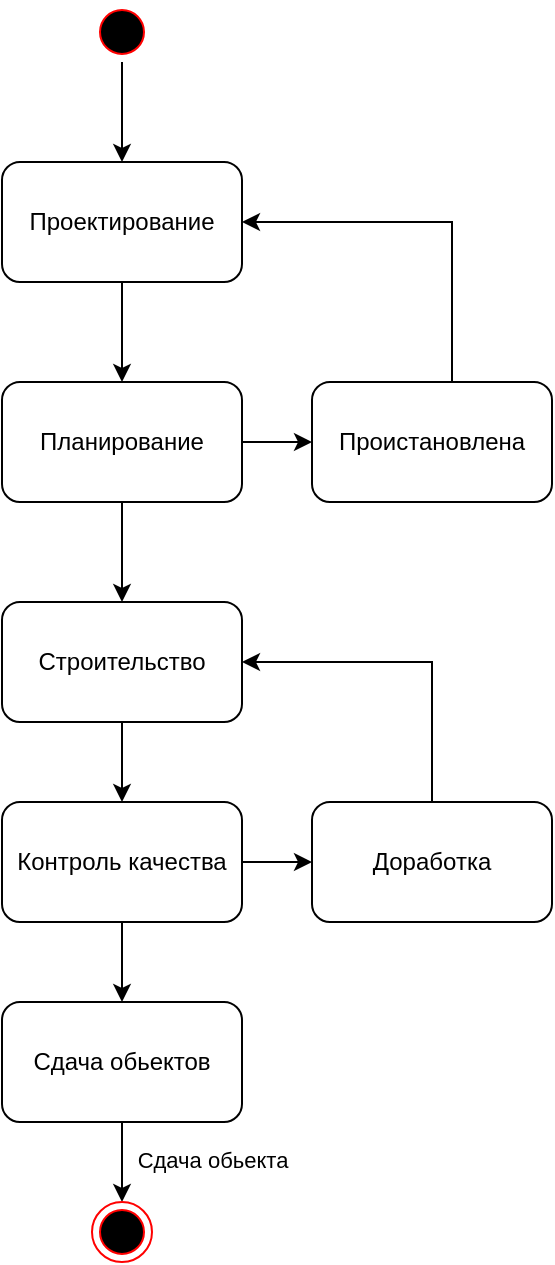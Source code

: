 <mxfile version="26.2.14">
  <diagram name="Страница — 1" id="4R6z745rkO0ihsjHNEN-">
    <mxGraphModel dx="618" dy="962" grid="1" gridSize="10" guides="1" tooltips="1" connect="1" arrows="1" fold="1" page="1" pageScale="1" pageWidth="827" pageHeight="1169" math="0" shadow="0">
      <root>
        <mxCell id="0" />
        <mxCell id="1" parent="0" />
        <mxCell id="K49-O-8aMLTQly8U9h3_-4" style="edgeStyle=orthogonalEdgeStyle;rounded=0;orthogonalLoop=1;jettySize=auto;html=1;entryX=0.5;entryY=0;entryDx=0;entryDy=0;" edge="1" parent="1" source="K49-O-8aMLTQly8U9h3_-1" target="K49-O-8aMLTQly8U9h3_-3">
          <mxGeometry relative="1" as="geometry" />
        </mxCell>
        <mxCell id="K49-O-8aMLTQly8U9h3_-1" value="" style="ellipse;html=1;shape=startState;fillColor=#000000;strokeColor=#ff0000;" vertex="1" parent="1">
          <mxGeometry x="260" y="330" width="30" height="30" as="geometry" />
        </mxCell>
        <mxCell id="K49-O-8aMLTQly8U9h3_-6" style="edgeStyle=orthogonalEdgeStyle;rounded=0;orthogonalLoop=1;jettySize=auto;html=1;entryX=0.5;entryY=0;entryDx=0;entryDy=0;" edge="1" parent="1" source="K49-O-8aMLTQly8U9h3_-3" target="K49-O-8aMLTQly8U9h3_-5">
          <mxGeometry relative="1" as="geometry" />
        </mxCell>
        <mxCell id="K49-O-8aMLTQly8U9h3_-3" value="Проектирование" style="rounded=1;whiteSpace=wrap;html=1;" vertex="1" parent="1">
          <mxGeometry x="215" y="410" width="120" height="60" as="geometry" />
        </mxCell>
        <mxCell id="K49-O-8aMLTQly8U9h3_-8" style="edgeStyle=orthogonalEdgeStyle;rounded=0;orthogonalLoop=1;jettySize=auto;html=1;entryX=0;entryY=0.5;entryDx=0;entryDy=0;" edge="1" parent="1" source="K49-O-8aMLTQly8U9h3_-5" target="K49-O-8aMLTQly8U9h3_-7">
          <mxGeometry relative="1" as="geometry" />
        </mxCell>
        <mxCell id="K49-O-8aMLTQly8U9h3_-11" style="edgeStyle=orthogonalEdgeStyle;rounded=0;orthogonalLoop=1;jettySize=auto;html=1;entryX=0.5;entryY=0;entryDx=0;entryDy=0;" edge="1" parent="1" source="K49-O-8aMLTQly8U9h3_-5" target="K49-O-8aMLTQly8U9h3_-10">
          <mxGeometry relative="1" as="geometry" />
        </mxCell>
        <mxCell id="K49-O-8aMLTQly8U9h3_-5" value="Планирование" style="rounded=1;whiteSpace=wrap;html=1;" vertex="1" parent="1">
          <mxGeometry x="215" y="520" width="120" height="60" as="geometry" />
        </mxCell>
        <mxCell id="K49-O-8aMLTQly8U9h3_-9" style="edgeStyle=orthogonalEdgeStyle;rounded=0;orthogonalLoop=1;jettySize=auto;html=1;entryX=1;entryY=0.5;entryDx=0;entryDy=0;" edge="1" parent="1" source="K49-O-8aMLTQly8U9h3_-7" target="K49-O-8aMLTQly8U9h3_-3">
          <mxGeometry relative="1" as="geometry">
            <Array as="points">
              <mxPoint x="440" y="440" />
            </Array>
          </mxGeometry>
        </mxCell>
        <mxCell id="K49-O-8aMLTQly8U9h3_-7" value="Проистановлена" style="rounded=1;whiteSpace=wrap;html=1;" vertex="1" parent="1">
          <mxGeometry x="370" y="520" width="120" height="60" as="geometry" />
        </mxCell>
        <mxCell id="K49-O-8aMLTQly8U9h3_-13" style="edgeStyle=orthogonalEdgeStyle;rounded=0;orthogonalLoop=1;jettySize=auto;html=1;entryX=0.5;entryY=0;entryDx=0;entryDy=0;" edge="1" parent="1" source="K49-O-8aMLTQly8U9h3_-10" target="K49-O-8aMLTQly8U9h3_-12">
          <mxGeometry relative="1" as="geometry" />
        </mxCell>
        <mxCell id="K49-O-8aMLTQly8U9h3_-10" value="Строительство" style="rounded=1;whiteSpace=wrap;html=1;" vertex="1" parent="1">
          <mxGeometry x="215" y="630" width="120" height="60" as="geometry" />
        </mxCell>
        <mxCell id="K49-O-8aMLTQly8U9h3_-15" style="edgeStyle=orthogonalEdgeStyle;rounded=0;orthogonalLoop=1;jettySize=auto;html=1;entryX=0;entryY=0.5;entryDx=0;entryDy=0;" edge="1" parent="1" source="K49-O-8aMLTQly8U9h3_-12" target="K49-O-8aMLTQly8U9h3_-14">
          <mxGeometry relative="1" as="geometry" />
        </mxCell>
        <mxCell id="K49-O-8aMLTQly8U9h3_-18" style="edgeStyle=orthogonalEdgeStyle;rounded=0;orthogonalLoop=1;jettySize=auto;html=1;entryX=0.5;entryY=0;entryDx=0;entryDy=0;" edge="1" parent="1" source="K49-O-8aMLTQly8U9h3_-12" target="K49-O-8aMLTQly8U9h3_-17">
          <mxGeometry relative="1" as="geometry" />
        </mxCell>
        <mxCell id="K49-O-8aMLTQly8U9h3_-12" value="Контроль качества" style="rounded=1;whiteSpace=wrap;html=1;" vertex="1" parent="1">
          <mxGeometry x="215" y="730" width="120" height="60" as="geometry" />
        </mxCell>
        <mxCell id="K49-O-8aMLTQly8U9h3_-16" style="edgeStyle=orthogonalEdgeStyle;rounded=0;orthogonalLoop=1;jettySize=auto;html=1;entryX=1;entryY=0.5;entryDx=0;entryDy=0;" edge="1" parent="1" source="K49-O-8aMLTQly8U9h3_-14" target="K49-O-8aMLTQly8U9h3_-10">
          <mxGeometry relative="1" as="geometry">
            <Array as="points">
              <mxPoint x="430" y="660" />
            </Array>
          </mxGeometry>
        </mxCell>
        <mxCell id="K49-O-8aMLTQly8U9h3_-14" value="Доработка" style="rounded=1;whiteSpace=wrap;html=1;" vertex="1" parent="1">
          <mxGeometry x="370" y="730" width="120" height="60" as="geometry" />
        </mxCell>
        <mxCell id="K49-O-8aMLTQly8U9h3_-20" style="edgeStyle=orthogonalEdgeStyle;rounded=0;orthogonalLoop=1;jettySize=auto;html=1;entryX=0.5;entryY=0;entryDx=0;entryDy=0;" edge="1" parent="1" source="K49-O-8aMLTQly8U9h3_-17">
          <mxGeometry relative="1" as="geometry">
            <mxPoint x="275" y="930" as="targetPoint" />
          </mxGeometry>
        </mxCell>
        <mxCell id="K49-O-8aMLTQly8U9h3_-22" value="Сдача обьекта" style="edgeLabel;html=1;align=center;verticalAlign=middle;resizable=0;points=[];" vertex="1" connectable="0" parent="K49-O-8aMLTQly8U9h3_-20">
          <mxGeometry x="-0.061" relative="1" as="geometry">
            <mxPoint x="45" as="offset" />
          </mxGeometry>
        </mxCell>
        <mxCell id="K49-O-8aMLTQly8U9h3_-17" value="Сдача обьектов" style="rounded=1;whiteSpace=wrap;html=1;" vertex="1" parent="1">
          <mxGeometry x="215" y="830" width="120" height="60" as="geometry" />
        </mxCell>
        <mxCell id="K49-O-8aMLTQly8U9h3_-21" value="" style="ellipse;html=1;shape=endState;fillColor=#000000;strokeColor=#ff0000;" vertex="1" parent="1">
          <mxGeometry x="260" y="930" width="30" height="30" as="geometry" />
        </mxCell>
      </root>
    </mxGraphModel>
  </diagram>
</mxfile>

